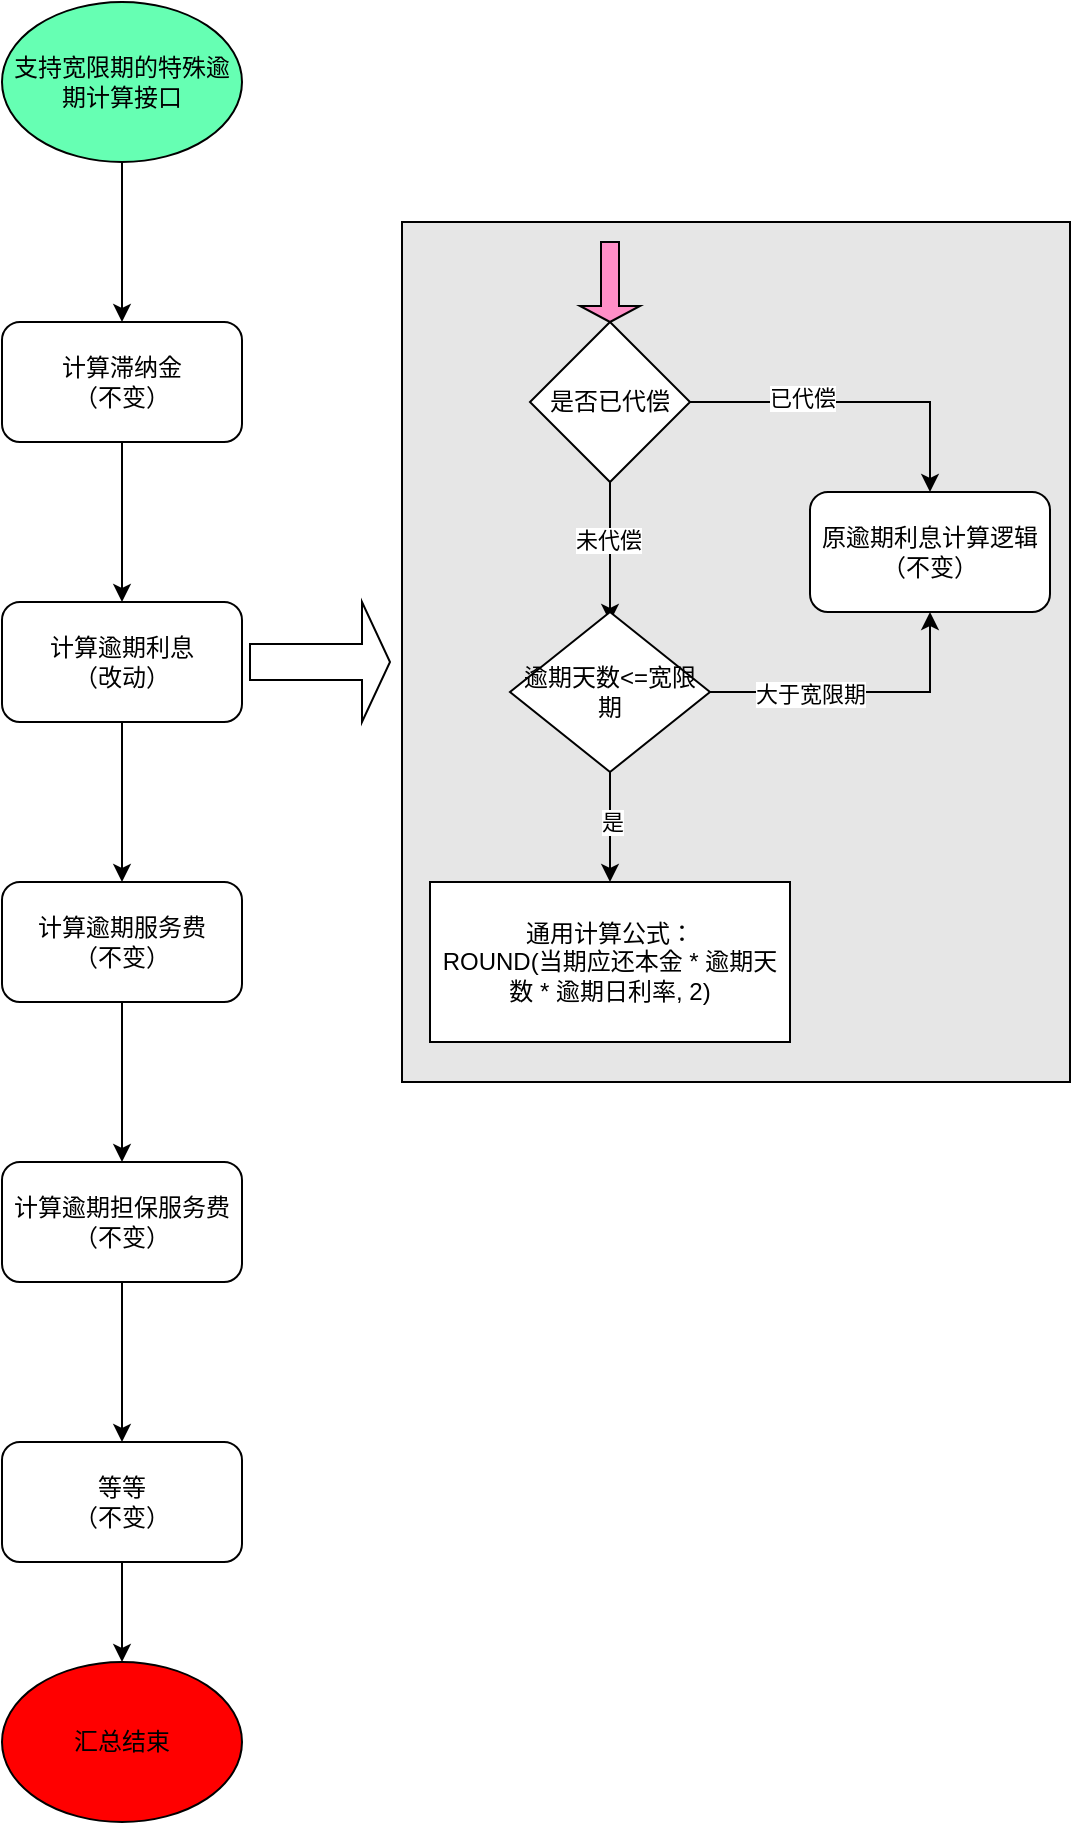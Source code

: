 <mxfile version="21.6.8" type="github">
  <diagram name="第 1 页" id="jHazQG9H8V7y6jYP9oEP">
    <mxGraphModel dx="2074" dy="1047" grid="1" gridSize="10" guides="1" tooltips="1" connect="1" arrows="1" fold="1" page="1" pageScale="1" pageWidth="827" pageHeight="1169" math="0" shadow="0">
      <root>
        <mxCell id="0" />
        <mxCell id="1" parent="0" />
        <mxCell id="Z4pxwOTtd0ejvy9zA-O6-33" value="" style="rounded=0;whiteSpace=wrap;html=1;fillColor=#E6E6E6;" vertex="1" parent="1">
          <mxGeometry x="420" y="180" width="334" height="430" as="geometry" />
        </mxCell>
        <mxCell id="Z4pxwOTtd0ejvy9zA-O6-3" value="" style="edgeStyle=orthogonalEdgeStyle;rounded=0;orthogonalLoop=1;jettySize=auto;html=1;" edge="1" parent="1" source="Z4pxwOTtd0ejvy9zA-O6-1">
          <mxGeometry relative="1" as="geometry">
            <mxPoint x="280" y="230" as="targetPoint" />
          </mxGeometry>
        </mxCell>
        <mxCell id="Z4pxwOTtd0ejvy9zA-O6-1" value="支持宽限期的特殊逾期计算接口" style="ellipse;whiteSpace=wrap;html=1;fillColor=#66FFB3;" vertex="1" parent="1">
          <mxGeometry x="220" y="70" width="120" height="80" as="geometry" />
        </mxCell>
        <mxCell id="Z4pxwOTtd0ejvy9zA-O6-6" value="" style="edgeStyle=orthogonalEdgeStyle;rounded=0;orthogonalLoop=1;jettySize=auto;html=1;" edge="1" parent="1" source="Z4pxwOTtd0ejvy9zA-O6-4" target="Z4pxwOTtd0ejvy9zA-O6-5">
          <mxGeometry relative="1" as="geometry" />
        </mxCell>
        <mxCell id="Z4pxwOTtd0ejvy9zA-O6-4" value="计算滞纳金&lt;br&gt;（不变）" style="rounded=1;whiteSpace=wrap;html=1;" vertex="1" parent="1">
          <mxGeometry x="220" y="230" width="120" height="60" as="geometry" />
        </mxCell>
        <mxCell id="Z4pxwOTtd0ejvy9zA-O6-8" value="" style="edgeStyle=orthogonalEdgeStyle;rounded=0;orthogonalLoop=1;jettySize=auto;html=1;" edge="1" parent="1" source="Z4pxwOTtd0ejvy9zA-O6-5" target="Z4pxwOTtd0ejvy9zA-O6-7">
          <mxGeometry relative="1" as="geometry" />
        </mxCell>
        <mxCell id="Z4pxwOTtd0ejvy9zA-O6-5" value="计算逾期利息&lt;br&gt;（改动）" style="rounded=1;whiteSpace=wrap;html=1;" vertex="1" parent="1">
          <mxGeometry x="220" y="370" width="120" height="60" as="geometry" />
        </mxCell>
        <mxCell id="Z4pxwOTtd0ejvy9zA-O6-10" value="" style="edgeStyle=orthogonalEdgeStyle;rounded=0;orthogonalLoop=1;jettySize=auto;html=1;" edge="1" parent="1" source="Z4pxwOTtd0ejvy9zA-O6-7" target="Z4pxwOTtd0ejvy9zA-O6-9">
          <mxGeometry relative="1" as="geometry" />
        </mxCell>
        <mxCell id="Z4pxwOTtd0ejvy9zA-O6-7" value="计算逾期服务费&lt;br&gt;（不变）" style="rounded=1;whiteSpace=wrap;html=1;" vertex="1" parent="1">
          <mxGeometry x="220" y="510" width="120" height="60" as="geometry" />
        </mxCell>
        <mxCell id="Z4pxwOTtd0ejvy9zA-O6-13" value="" style="edgeStyle=orthogonalEdgeStyle;rounded=0;orthogonalLoop=1;jettySize=auto;html=1;" edge="1" parent="1" source="Z4pxwOTtd0ejvy9zA-O6-9" target="Z4pxwOTtd0ejvy9zA-O6-12">
          <mxGeometry relative="1" as="geometry" />
        </mxCell>
        <mxCell id="Z4pxwOTtd0ejvy9zA-O6-9" value="计算逾期担保服务费&lt;br&gt;（不变）" style="rounded=1;whiteSpace=wrap;html=1;" vertex="1" parent="1">
          <mxGeometry x="220" y="650" width="120" height="60" as="geometry" />
        </mxCell>
        <mxCell id="Z4pxwOTtd0ejvy9zA-O6-15" value="" style="edgeStyle=orthogonalEdgeStyle;rounded=0;orthogonalLoop=1;jettySize=auto;html=1;" edge="1" parent="1" source="Z4pxwOTtd0ejvy9zA-O6-12" target="Z4pxwOTtd0ejvy9zA-O6-14">
          <mxGeometry relative="1" as="geometry" />
        </mxCell>
        <mxCell id="Z4pxwOTtd0ejvy9zA-O6-12" value="等等&lt;br&gt;（不变）" style="rounded=1;whiteSpace=wrap;html=1;" vertex="1" parent="1">
          <mxGeometry x="220" y="790" width="120" height="60" as="geometry" />
        </mxCell>
        <mxCell id="Z4pxwOTtd0ejvy9zA-O6-14" value="汇总结束" style="ellipse;whiteSpace=wrap;html=1;fillColor=#FF0000;" vertex="1" parent="1">
          <mxGeometry x="220" y="900" width="120" height="80" as="geometry" />
        </mxCell>
        <mxCell id="Z4pxwOTtd0ejvy9zA-O6-17" value="原逾期利息计算逻辑&lt;br&gt;（不变）" style="rounded=1;whiteSpace=wrap;html=1;" vertex="1" parent="1">
          <mxGeometry x="624" y="315" width="120" height="60" as="geometry" />
        </mxCell>
        <mxCell id="Z4pxwOTtd0ejvy9zA-O6-22" value="" style="edgeStyle=orthogonalEdgeStyle;rounded=0;orthogonalLoop=1;jettySize=auto;html=1;" edge="1" parent="1" source="Z4pxwOTtd0ejvy9zA-O6-19">
          <mxGeometry relative="1" as="geometry">
            <mxPoint x="524" y="380" as="targetPoint" />
          </mxGeometry>
        </mxCell>
        <mxCell id="Z4pxwOTtd0ejvy9zA-O6-23" value="未代偿" style="edgeLabel;html=1;align=center;verticalAlign=middle;resizable=0;points=[];" vertex="1" connectable="0" parent="Z4pxwOTtd0ejvy9zA-O6-22">
          <mxGeometry x="-0.171" y="-1" relative="1" as="geometry">
            <mxPoint as="offset" />
          </mxGeometry>
        </mxCell>
        <mxCell id="Z4pxwOTtd0ejvy9zA-O6-29" style="edgeStyle=orthogonalEdgeStyle;rounded=0;orthogonalLoop=1;jettySize=auto;html=1;entryX=0.5;entryY=0;entryDx=0;entryDy=0;" edge="1" parent="1" source="Z4pxwOTtd0ejvy9zA-O6-19" target="Z4pxwOTtd0ejvy9zA-O6-17">
          <mxGeometry relative="1" as="geometry" />
        </mxCell>
        <mxCell id="Z4pxwOTtd0ejvy9zA-O6-30" value="已代偿" style="edgeLabel;html=1;align=center;verticalAlign=middle;resizable=0;points=[];" vertex="1" connectable="0" parent="Z4pxwOTtd0ejvy9zA-O6-29">
          <mxGeometry x="-0.321" y="2" relative="1" as="geometry">
            <mxPoint as="offset" />
          </mxGeometry>
        </mxCell>
        <mxCell id="Z4pxwOTtd0ejvy9zA-O6-19" value="是否已代偿" style="rhombus;whiteSpace=wrap;html=1;" vertex="1" parent="1">
          <mxGeometry x="484" y="230" width="80" height="80" as="geometry" />
        </mxCell>
        <mxCell id="Z4pxwOTtd0ejvy9zA-O6-26" value="" style="edgeStyle=orthogonalEdgeStyle;rounded=0;orthogonalLoop=1;jettySize=auto;html=1;" edge="1" parent="1" source="Z4pxwOTtd0ejvy9zA-O6-24" target="Z4pxwOTtd0ejvy9zA-O6-25">
          <mxGeometry relative="1" as="geometry" />
        </mxCell>
        <mxCell id="Z4pxwOTtd0ejvy9zA-O6-27" value="是" style="edgeLabel;html=1;align=center;verticalAlign=middle;resizable=0;points=[];" vertex="1" connectable="0" parent="Z4pxwOTtd0ejvy9zA-O6-26">
          <mxGeometry x="-0.091" y="1" relative="1" as="geometry">
            <mxPoint as="offset" />
          </mxGeometry>
        </mxCell>
        <mxCell id="Z4pxwOTtd0ejvy9zA-O6-28" style="edgeStyle=orthogonalEdgeStyle;rounded=0;orthogonalLoop=1;jettySize=auto;html=1;entryX=0.5;entryY=1;entryDx=0;entryDy=0;" edge="1" parent="1" source="Z4pxwOTtd0ejvy9zA-O6-24" target="Z4pxwOTtd0ejvy9zA-O6-17">
          <mxGeometry relative="1" as="geometry" />
        </mxCell>
        <mxCell id="Z4pxwOTtd0ejvy9zA-O6-31" value="大于宽限期" style="edgeLabel;html=1;align=center;verticalAlign=middle;resizable=0;points=[];" vertex="1" connectable="0" parent="Z4pxwOTtd0ejvy9zA-O6-28">
          <mxGeometry x="-0.333" y="-1" relative="1" as="geometry">
            <mxPoint as="offset" />
          </mxGeometry>
        </mxCell>
        <mxCell id="Z4pxwOTtd0ejvy9zA-O6-24" value="逾期天数&amp;lt;=宽限期" style="rhombus;whiteSpace=wrap;html=1;" vertex="1" parent="1">
          <mxGeometry x="474" y="375" width="100" height="80" as="geometry" />
        </mxCell>
        <mxCell id="Z4pxwOTtd0ejvy9zA-O6-25" value="通用计算公式：&lt;br&gt;ROUND(当期应还本金 * 逾期天数 * 逾期日利率, 2)&#x9;" style="whiteSpace=wrap;html=1;" vertex="1" parent="1">
          <mxGeometry x="434" y="510" width="180" height="80" as="geometry" />
        </mxCell>
        <mxCell id="Z4pxwOTtd0ejvy9zA-O6-34" value="" style="shape=singleArrow;whiteSpace=wrap;html=1;" vertex="1" parent="1">
          <mxGeometry x="344" y="370" width="70" height="60" as="geometry" />
        </mxCell>
        <mxCell id="Z4pxwOTtd0ejvy9zA-O6-36" value="" style="shape=singleArrow;direction=south;whiteSpace=wrap;html=1;fillColor=#FF8FC7;" vertex="1" parent="1">
          <mxGeometry x="509" y="190" width="30" height="40" as="geometry" />
        </mxCell>
      </root>
    </mxGraphModel>
  </diagram>
</mxfile>
